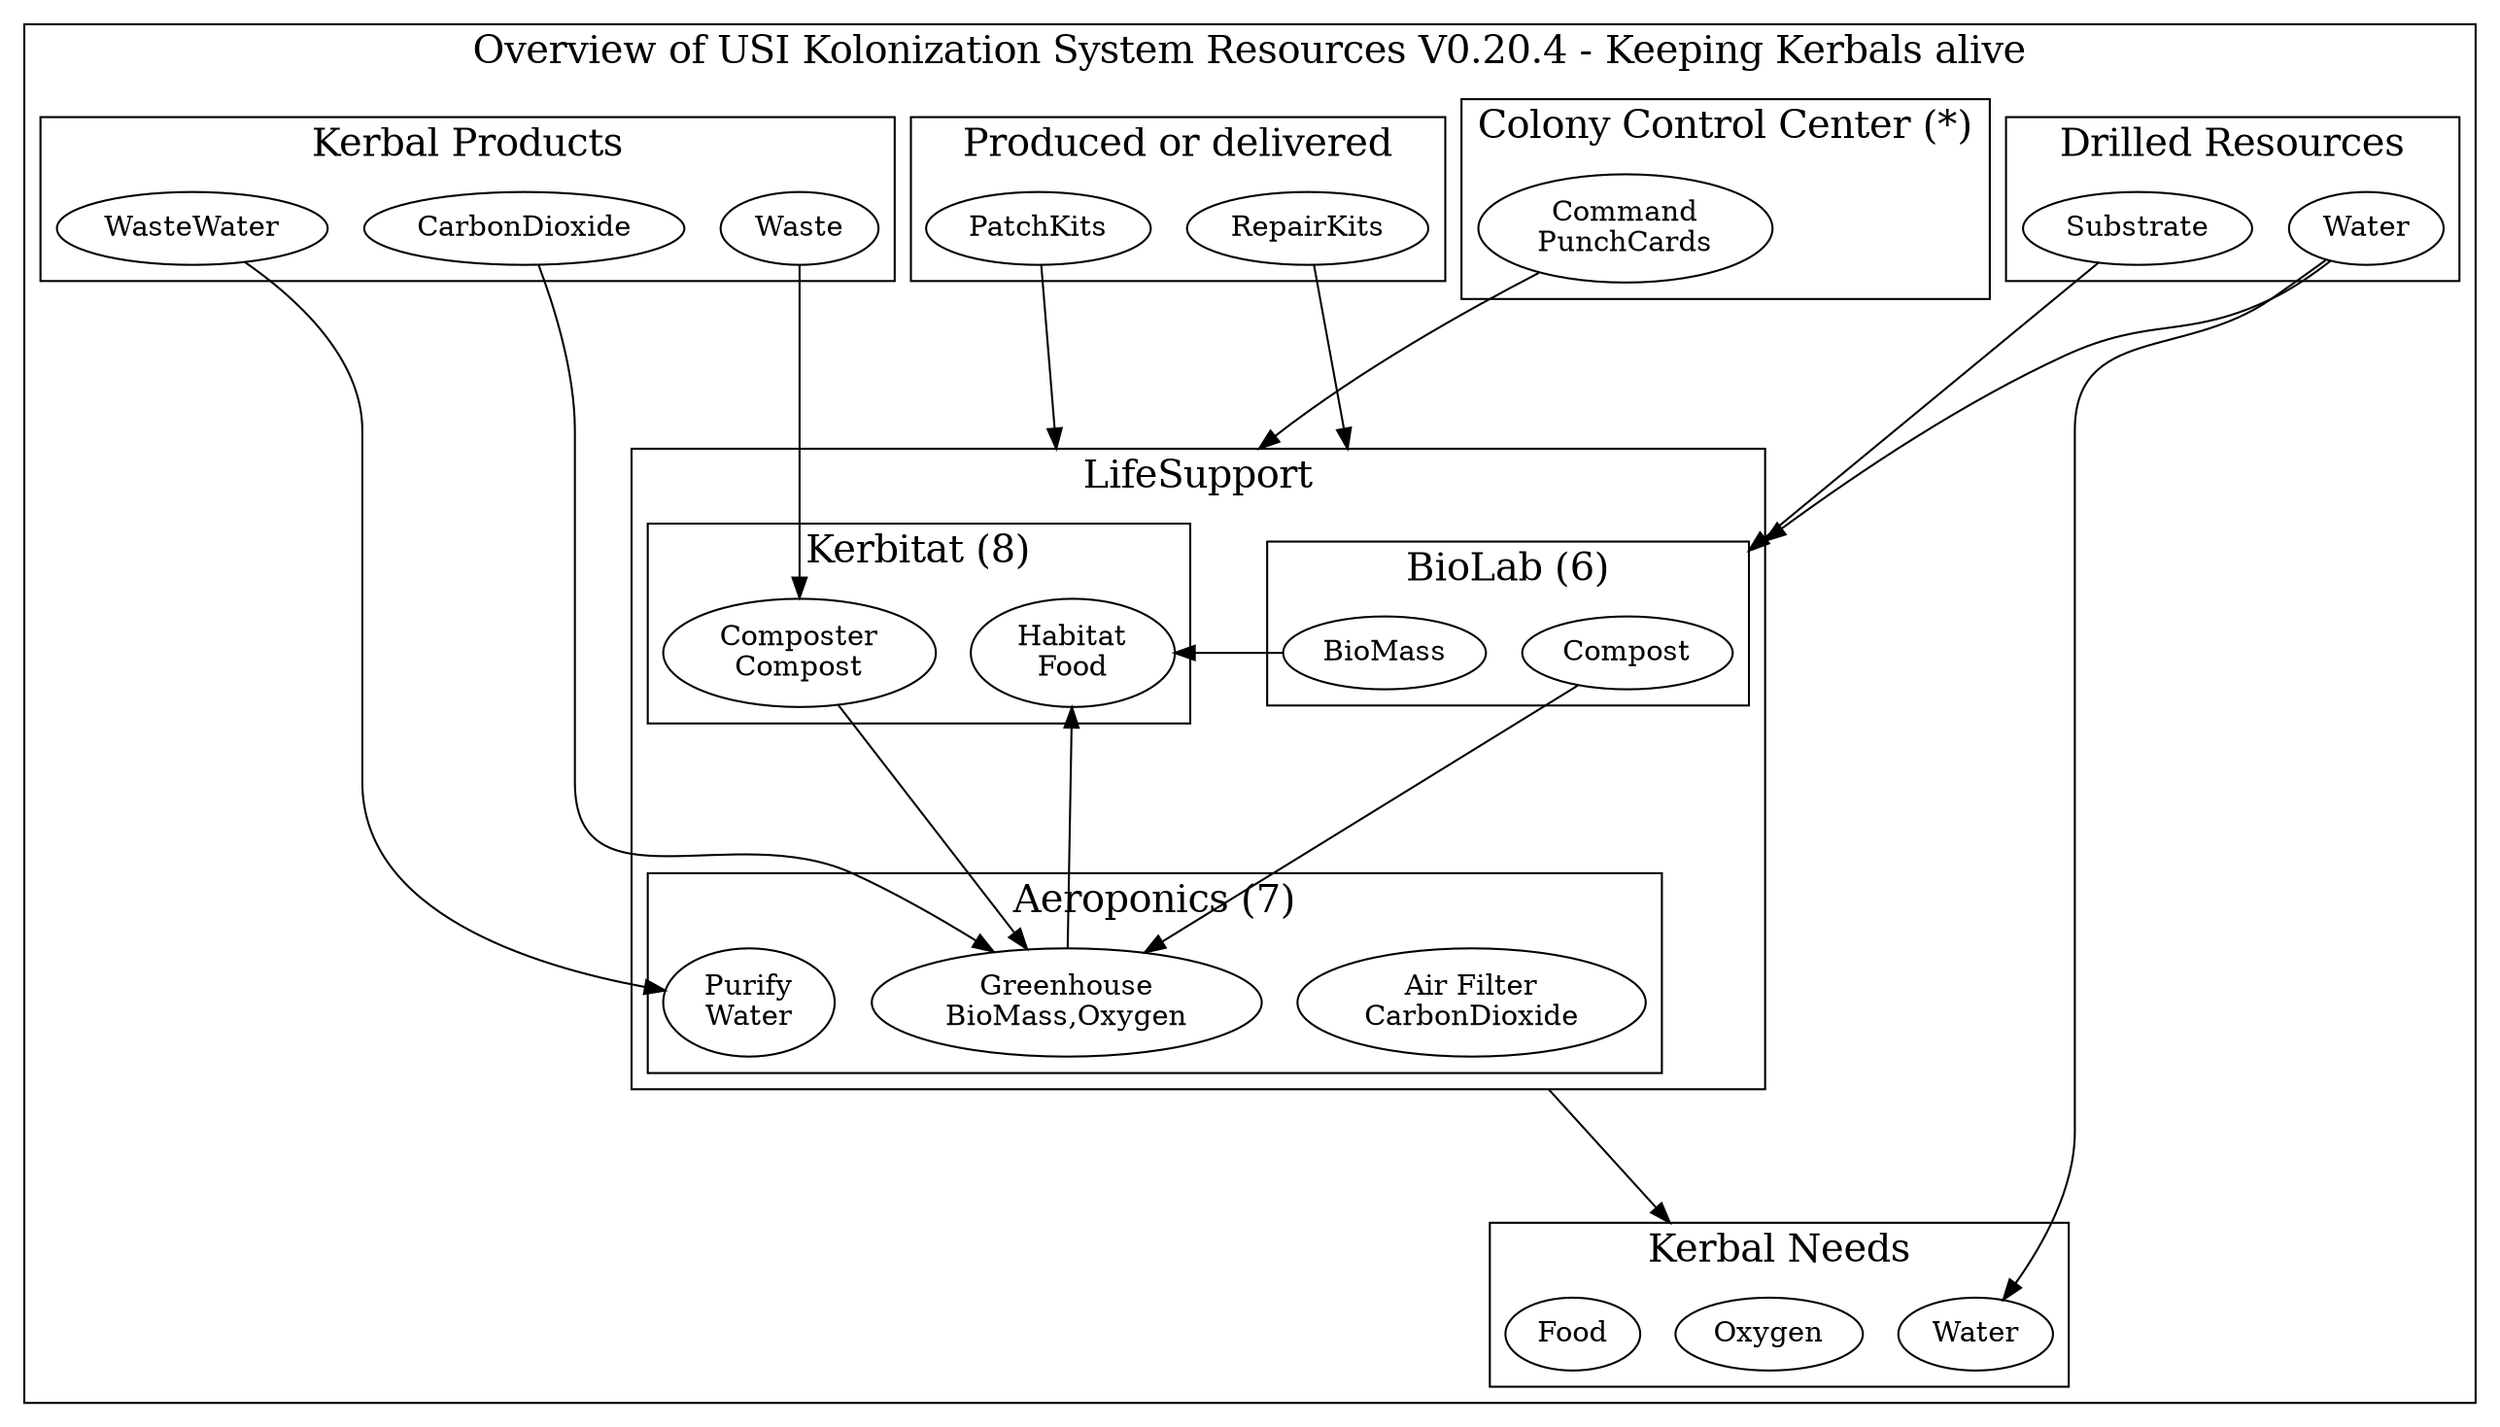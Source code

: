 /*
Overview over USI Kolonization System Resources V0.20.4
Copyright 2014 By Mhoram

This Work may be distributed under the Creative Commons
Attribution-ShareAlike 4.0 International or Creative Commons
Attribution-NonCommercial-ShareAlike 4.0 International License as you
chose.

*/

# dot -Tpdf -o Resources.pdf Resources.dot
# dot -Tpng -o Resources.png Resources.dot

digraph Resources {
    compound=true;

    subgraph clusterLIFE {
        graph [label="Overview of USI Kolonization System Resources V0.20.4 - Keeping Kerbals alive" fontsize=19];

        edge [minlen=3];

        subgraph clusterDRILLS {
            label="Drilled Resources";
            Substrate [label="Substrate"];
            Water;
        }

        subgraph clusterKerbal {
            label="Kerbal Products";
            Waste;
            WasteWater;
            CarbonDioxide;
        }

        subgraph clusterProducts {
            label="Produced or delivered";
            PatchKits;
            RepairKits;
        }

        subgraph clusterKerbalNeeds {
            label="Kerbal Needs";
            WaterN [label="Water"];
            Oxygen;
            Food;
        }

        subgraph clusterCCC {
            label="Colony Control Center (*)";
            Command [label="Command\nPunchCards"];
        }

        subgraph clusterLIFESUPPORT {
            label="LifeSupport";

            subgraph  {
                subgraph clusterKerbitat {
                    label="Kerbitat (8)";
                    Composter [label="Composter\nCompost"];
                    Habitat [label="Habitat\nFood"];
                    {
                        rank = same;
                        rankdir=LR;
                        edge [minlen=0];
                        Composter->Habitat [style=invisible,arrowhead=none];
                    }
                }

                subgraph clusterBIOLAB {
                    label="BioLab (6)";
                    BioMass;
                    Compost;
                }
            }

            subgraph clusterAeroponics {
                label="Aeroponics (7)";

                "Air Filter" [label="Air Filter\nCarbonDioxide"];
                Greenhouse [label="Greenhouse\nBioMass,Oxygen"];
                Purify [label="Purify\nWater"];
            }

            Composter -> Greenhouse;
            Compost -> Greenhouse;
            Greenhouse -> Habitat [constraint = false];
            BioMass -> Habitat [constraint = false];

        }
#        CarbonDioxide -> Compost [lhead=clusterLIFESUPPORT; ltail=clusterKerbal];
        Waste -> Composter;
        WasteWater -> Purify;
        CarbonDioxide -> Greenhouse;

        PatchKits -> Habitat [lhead=clusterLIFESUPPORT];
        RepairKits -> BioMass [lhead=clusterLIFESUPPORT];

        "Air Filter" -> Oxygen [lhead=clusterKerbalNeeds; ltail=clusterLIFESUPPORT];
        Water -> WaterN;
        Water -> Compost [lhead=clusterLIFESUPPORT];
        Substrate -> Compost [lhead=clusterBIOLAB];

        Command -> Habitat [lhead=clusterLIFESUPPORT];


    }

    subgraph clusterPRODUCTION {
        graph [label="Overview of USI Kolonization System Resources V0.20.4 - Production Line" fontsize=19];
        
    }




/*
# Colony Control Center

#    ReplacementParts -> M1A #C
#    M1A -> PunchCards #C
#    M1A -> Recyclables #C

# Machinery Plant

    # SpecMachinery

    Computers -> M3A
    Robotics -> M3A
    ModularParts -> M3A
    AdvMachinery -> M3A
    ReplacementParts -> M3A
#    PunchCards -> M3A #C
    M3A -> SpecMachinery [color = "red"]
#    M3A -> Recyclables #C
#    AdvMachinery -> M3A [color = "green"] #C
#    SpecMachinery -> M3A [color = "green"] #C
#    "MEP-Manufacturing" -> M3A [color = "green"] #C

    # BasicMachinery

    Metal -> M3B
    Chemicals -> M3B
    Polymers -> M3B
#    PatchKits -> M3B #C
#    RepairKits -> M3B #C
#    PunchCards -> M3B #C
    M3B -> BasicMachinery [color = "red"]
#    M3B -> Recyclables #C
#    BasicMachinery -> M3B [color = "green"] #C
#    "MEP-Manufacturing" -> M3B [color = "green"] #C

    # AdvMachinery

    ElectronicParts -> M3C
    MechanicalParts -> M3C
    BasicMachinery -> M3C
#    RepairKits -> M3C #C
    ReplacementParts -> M3C
#    PunchCards -> M3C #C
    M3C -> AdvMachinery [color = "red"]
#    M3C -> Recyclables #C
#    BasicMachinery -> M3C [color = "green"] #C
#    AdvMachinery -> M3C [color = "green"] #C
#    "MEP-Manufacturing" -> M3C [color = "green"] #C

# Orbital Repair Shop

    # Recycle

    Recyclables -> M4A
#    PatchKits -> M4A #C
#    RepairKits -> M4A #C
#    PunchCards -> M4A #C
    M4A -> Chemicals [color = "red"]
    M4A -> Polymers [color = "red"]
    M4A -> Metal [color = "red"]
#    M4A -> Recyclables #C
#    BasicMachinery -> M4A [color = "green"] #C
#    "MEP-Manufacturing" -> M4A [color = "green"] #C

    # PatchKits

    Metal -> M4B
    Chemicals -> M4B
    Polymers -> M4B
#    PatchKits -> M4B #C
#    RepairKits -> M4B #C
#    PunchCards -> M4B #C
    M4B -> PatchKits [color = "red"]
#    M4B -> Recyclables #C
#    BasicMachinery -> M4B [color = "green"] #C
#    "MEP-Manufacturing" -> M4B [color = "green"] #C

    # RepairKits

    PlasticParts -> M4C
    MechanicalParts -> M4C
    ElectronicParts -> M4C
#    RepairKits -> M4C #C
    ReplacementParts -> M4C
#    PunchCards -> M4C #C
    M4C -> RepairKits [color = "red"]
#    M4C -> Recyclables #C
#    BasicMachinery -> M4C [color = "green"] #C
#    AdvMachinery -> M4C [color = "green"] #C
#    "MEP-Manufacturing" -> M4C [color = "green"] #C

    # ReplacementParts

    ModularParts -> M4D
    Robotics -> M4D
    Computers -> M4D
    ReplacementParts -> M4D
#    PunchCards -> M4D #C
    M4D -> ReplacementParts [color = "red"]
#    M4D -> Recyclables #C
#    AdvMachinery -> M4D [color = "green"] #C
#    SpecMachinery -> M4D [color = "green"] #C
#    "MEP-Manufacturing" -> M4D [color = "green"] #C

# Terraformer

    # KaO3->H2O

    Karbonite -> M5A
#    PatchKits -> M5A #C
#    RepairKits -> M5A #C
#    PunchCards -> M5A #C
    M5A -> Water [color = "red"]
#    M5A -> Recyclables #C
#    BasicMachinery -> M5A [color = "green"] #C
#    "MEP-Environmental" -> M5A [color = "green"] #C

    # Cultivate

    Substrate -> M5B
    Water -> M5B
    Compost -> M5B
#    PatchKits -> M5B #C
#    RepairKits -> M5B #C
#    PunchCards -> M5B #C
    M5B -> EnrichedSoil [color = "red"]
#    M5B -> Recyclables #C
#    BasicMachinery -> M5B [color = "green"] #C
#    "MEP-Environmental" -> M5B [color = "green"] #C

    # Purify

    WasteWater -> M5C
#    PatchKits -> M5C #C
#    RepairKits -> M5C #C
#    PunchCards -> M5C #C
    M5C -> Water [color = "red"]
#    M5C -> Recyclables #C
#    BasicMachinery -> M5C [color = "green"] #C
#    "MEP-Environmental" -> M5C [color = "green"] #C

    # LFO->H2O

    LiquidFuel -> M5D
    Oxidizer -> M5D
#    PatchKits -> M5D #C
#    RepairKits -> M5D #C
#    PunchCards -> M5D #C
    M5D -> Water [color = "red"]
#    M5D -> Recyclables #C
#    BasicMachinery -> M5D [color = "green"] #C
#    "MEP-Environmental" -> M5D [color = "green"] #C

# BioLab

    # Compost

    Substrate -> M6A
    Water -> M6A
#    PatchKits -> M6A #C
#    RepairKits -> M6A #C
#    PunchCards -> M6A #C
    M6A -> WasteWater
    M6A -> Compost [color = "red"]
    M6A -> CarbonDioxide
#    M6A -> Recyclables #C
#    BasicMachinery -> M6A [color = "green"] #C
#    EnrichedSoil -> M6A [color = "green"] #C
#    "MEP-Laboratory" -> M6A [color = "green"] #C

    # BioMass

    Substrate -> M6B
    Water -> M6B
#    PatchKits -> M6B #C
#    RepairKits -> M6B #C
#    PunchCards -> M6B #C
    M6B -> WasteWater
    M6B -> BioMass [color = "red"]
    M6B -> CarbonDioxide [color = "red"]
#    M6B -> Recyclables #C
#    BasicMachinery -> M6B [color = "green"] #C
#    EnrichedSoil -> M6B [color = "green"] #C
#    "MEP-Laboratory" -> M6B [color = "green"] #C

# Aeroponics Module

    # Air Filter

    Oxygen -> M7A
#    PatchKits -> M7A #C
#    RepairKits -> M7A #C
#    PunchCards -> M7A #C
    M7A -> CarbonDioxide [color = "red"]
#    M7A -> Recyclables #C
#    BasicMachinery -> M7A [color = "green"] #C
#    EnrichedSoil -> M7A [color = "green"] #C
#    "MEP-Environmental" -> M7A [color = "green"] #C

    # Greenhouse

    CarbonDioxide -> M7B
    Water -> M7B
    Compost -> M7B
#    PatchKits -> M7B #C
#    RepairKits -> M7B #C
#    PunchCards -> M7B #C
    M7B -> BioMass [color = "red"]
    M7B -> Oxygen [color = "red"]
    M7B -> WasteWater
#    M7B -> Recyclables #C
#    BasicMachinery -> M7B [color = "green"] #C
#    EnrichedSoil -> M7B [color = "green"] #C
#    "MEP-Environmental" -> M7B [color = "green"] #C

# Kerbitat(tm)

    # Composter

    Waste -> M8A
#    PatchKits -> M8A #C
#    RepairKits -> M8A #C
#    PunchCards -> M8A #C
    M8A -> Compost [color = "red"]
#    M8A -> Recyclables #C
#    BasicMachinery -> M8A [color = "green"] #C
#    "MEP-Environmental" -> M8A [color = "green"] #C

    # Habitat

    BioMass -> M8B
#    PatchKits -> M8B #C
#    RepairKits -> M8B #C
#    PunchCards -> M8B #C
    M8B -> Food [color = "red"]
#    M8B -> Recyclables #C
#    BasicMachinery -> M8B [color = "green"] #C
#    "MEP-Environmental" -> M8B [color = "green"] #C

# Orbital Refinery

    # Metals

    Ore -> M9A
#    PatchKits -> M9A #C
#    RepairKits -> M9A #C
#    PunchCards -> M9A #C
    M9A -> Metal [color = "red"]
    M9A -> RareMetals [color = "red"]
#    M9A -> Recyclables #C
#    BasicMachinery -> M9A [color = "green"] #C
#    "MEP-Refining" -> M9A [color = "green"] #C

    # Polymers

    BioMass -> M9B
    Substrate -> M9B
#    PatchKits -> M9B #C
#    RepairKits -> M9B #C
#    PunchCards -> M9B #C
    M9B -> Polymers [color = "red"]
#    M9B -> Recyclables #C
#    BasicMachinery -> M9B [color = "green"] #C
#    "MEP-Refining" -> M9B [color = "green"] #C

    # Chemicals

    Minerals -> M9C
#    PatchKits -> M9C #C
#    RepairKits -> M9C #C
#    PunchCards -> M9C #C
    M9C -> Chemicals [color = "red"]
    M9C -> ExoticMinerals [color = "red"]
#    M9C -> Recyclables #C
#    BasicMachinery -> M9C [color = "green"] #C
#    "MEP-Refining" -> M9C [color = "green"] #C

# Fabrication Module

    # ElectronicParts

    Metal -> M10A
    Chemicals -> M10A
#    PatchKits -> M10A #C
#    RepairKits -> M10A #C
#    PunchCards -> M10A #C
    M10A -> ElectronicParts [color = "red"]
#    M10A -> Recyclables #C
#    BasicMachinery -> M10A [color = "green"] #C
#    AdvMachinery -> M10A [color = "green"] #C
#    "MEP-Manufacturing" -> M10A [color = "green"] #C

    # PlasticPart

    Polymers -> M10B
    Chemicals -> M10B
#    PatchKits -> M10B #C
#    RepairKits -> M10B #C
#    PunchCards -> M10B #C
    M10B -> PlasticParts [color = "red"]
#    M10B -> Recyclables #C
#    BasicMachinery -> M10B [color = "green"] #C
#    AdvMachinery -> M10B [color = "green"] #C
#    "MEP-Manufacturing" -> M10B [color = "green"] #C

    # MechanicalParts

    Polymers -> M10C
    Metal -> M10C
#    PatchKits -> M10C #C
#    RepairKits -> M10C #C
#    PunchCards -> M10C #C
    M10C -> MechanicalParts [color = "red"]
#    M10C -> Recyclables #C
#    BasicMachinery -> M10C [color = "green"] #C
#    AdvMachinery -> M10C [color = "green"] #C
#    "MEP-Manufacturing" -> M10C [color = "green"] #C

# Orbital Factory

    # ModularParts

    PlasticParts -> M11A
    MechanicalParts -> M11A
#    PatchKits -> M11A #C
#    RepairKits -> M11A #C
#    PunchCards -> M11A #C
    M11A -> ModularParts [color = "red"]
#    M11A -> Recyclables #C
#    BasicMachinery -> M11A [color = "green"] #C
#    AdvMachinery -> M11A [color = "green"] #C
#    "MEP-Manufacturing" -> M11A [color = "green"] #C

    # Computers

    PlasticParts -> M11B
    ElectronicParts -> M11B
#    PatchKits -> M11B #C
#    RepairKits -> M11B #C
#    PunchCards -> M11B #C
    M11B -> Computers [color = "red"]
#    M11B -> Recyclables #C
#    BasicMachinery -> M11B [color = "green"] #C
#    AdvMachinery -> M11B [color = "green"] #C
#    "MEP-Manufacturing" -> M11B [color = "green"] #C

    # Robotics

    MechanicalParts -> M11C
    ElectronicParts -> M11C
#    PatchKits -> M11C #C
#    RepairKits -> M11C #C
#    PunchCards -> M11C #C
    M11C -> Robotics [color = "red"]
#    M11C -> Recyclables #C
#    BasicMachinery -> M11C [color = "green"] #C
#    AdvMachinery -> M11C [color = "green"] #C
#    "MEP-Manufacturing" -> M11C [color = "green"] #C

# Assembly Plant

    # MEP-Computing

    Computers -> M12A
    ReplacementParts -> M12A
#    PunchCards -> M12A #C
    M12A -> "MEP-Computing" [color = "red"]
#    M12A -> Recyclables #C
#    SpecMachinery -> M12A [color = "green"] #C
#    "MEP-Manufacturing" -> M12A [color = "green"] #C

    # MEP-Environmental

    ModularParts -> M12B
    ReplacementParts -> M12B
#    PunchCards -> M12B #C
    M12B -> "MEP-Environmental" [color = "red"]
#    M12B -> Recyclables #C
#    SpecMachinery -> M12B [color = "green"] #C
#    "MEP-Manufacturing" -> M12B [color = "green"] #C

    # MEP-Mining

    Robotics -> M12C
    ReplacementParts -> M12C
#    PunchCards -> M12C #C
    M12C -> "MEP-Mining" [color = "red"]
#    M12C -> Recyclables #C
#    SpecMachinery -> M12C [color = "green"] #C
#    "MEP-Manufacturing" -> M12C [color = "green"] #C

    # MEP-Laboratory

    Computers -> M12D
    ModularParts -> M12D
    ReplacementParts -> M12D
#    PunchCards -> M12D #C
    M12D -> "MEP-Laboratory" [color = "red"]
#    M12D -> Recyclables #C
#    SpecMachinery -> M12D [color = "green"] #C
#    "MEP-Manufacturing" -> M12D [color = "green"] #C

    # MEP-Manufacturing

    Computers -> M12E
    Robotics -> M12E
    ReplacementParts -> M12E
#    PunchCards -> M12E #C
    M12E -> "MEP-Manufacturing" [color = "red"]
#    M12E -> Recyclables #C
#    SpecMachinery -> M12E [color = "green"] #C
#    "MEP-Manufacturing" -> M12E [color = "green"] #C

    # MEP-Refining

    ModularParts -> M12F
    Robotics -> M12F
    ReplacementParts -> M12F
#    PunchCards -> M12F #C
    M12F -> "MEP-Refining" [color = "red"]
#    M12F -> Recyclables #C
#    SpecMachinery -> M12F [color = "green"] #C
#    "MEP-Manufacturing" -> M12F [color = "green"] #C

    TITLE [label = "Resource System for USI Kolonization Systems V0.19.5" ] [shape="box"]
*/

/*
    M1A [label = "Colony Control Center *\nCommand" ] [shape="box"]
    M3A [label = "Machinery Plant 3\nSpecMachinery" ] [shape="box"]
    M3B [label = "Machinery Plant 3\nBasicMachinery" ] [shape="box"]
    M3C [label = "Machinery Plant 3\nAdvMachinery" ] [shape="box"]
    M4A [label = "Orbital Repair Shop 4\nRecycle" ] [shape="box"]
    M4B [label = "Orbital Repair Shop 4\nPatchKits" ] [shape="box"]
    M4C [label = "Orbital Repair Shop 4\nRepairKits" ] [shape="box"]
    M4D [label = "Orbital Repair Shop 4\nReplacementParts" ] [shape="box"]
    M5A [label = "Terraformer 5\nKaO3->H2O" ] [shape="box"]
    M5B [label = "Terraformer 5\nCultivate" ] [shape="box"]
    M5C [label = "Terraformer 5\nPurify" ] [shape="box"]
    M5D [label = "Terraformer 5\nLFO->H2O" ] [shape="box"]
    M6A [label = "BioLab 6\nCompost" ] [shape="box"]
    M6B [label = "BioLab 6\nBioMass" ] [shape="box"]
    M7A [label = "Aeroponics Module 7\nAir Filter" ] [shape="box"]
    M7B [label = "Aeroponics Module 7\nGreenhouse" ] [shape="box"]
    M8A [label = "Kerbitat(tm) 8\nComposter" ] [shape="box"]
    M8B [label = "Kerbitat(tm) 8\nHabitat" ] [shape="box"]
    M9A [label = "Orbital Refinery 9\nMetals" ] [shape="box"]
    M9B [label = "Orbital Refinery 9\nPolymers" ] [shape="box"]
    M9C [label = "Orbital Refinery 9\nChemicals" ] [shape="box"]
    M10A [label = "Fabrication Module 10\nElectronicParts" ] [shape="box"]
    M10B [label = "Fabrication Module 10\nPlasticParts" ] [shape="box"]
    M10C [label = "Fabrication Module 10\nMechanicalParts" ] [shape="box"]
    M11A [label = "Orbital Factory 11\nModularParts" ] [shape="box"]
    M11B [label = "Orbital Factory 11\nComputers" ] [shape="box"]
    M11C [label = "Orbital Factory 11\nRobotics" ] [shape="box"]
    M12A [label = "Assembly Plant 12\nMEP-Computing" ] [shape="box"]
    M12B [label = "Assembly Plant 12\nMEP-Environmental" ] [shape="box"]
    M12C [label = "Assembly Plant 12\nMEP-Mining" ] [shape="box"]
    M12D [label = "Assembly Plant 12\nMEP-Laboratory" ] [shape="box"]
    M12E [label = "Assembly Plant 12\nMEP-Manufacturing" ] [shape="box"]
    M12F [label = "Assembly Plant 12\nMEP-Refining" ] [shape="box"]
*/
}
